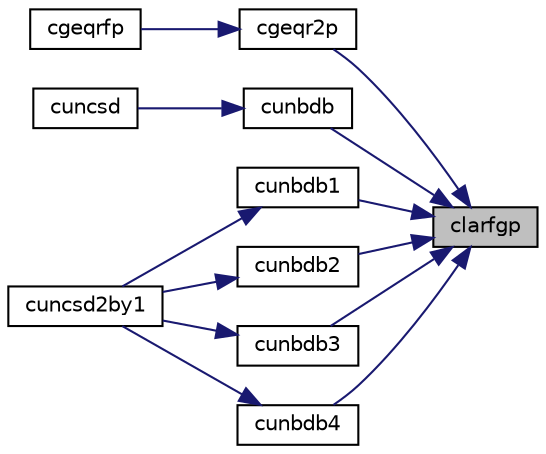 digraph "clarfgp"
{
 // LATEX_PDF_SIZE
  edge [fontname="Helvetica",fontsize="10",labelfontname="Helvetica",labelfontsize="10"];
  node [fontname="Helvetica",fontsize="10",shape=record];
  rankdir="RL";
  Node1 [label="clarfgp",height=0.2,width=0.4,color="black", fillcolor="grey75", style="filled", fontcolor="black",tooltip="CLARFGP generates an elementary reflector (Householder matrix) with non-negative beta."];
  Node1 -> Node2 [dir="back",color="midnightblue",fontsize="10",style="solid",fontname="Helvetica"];
  Node2 [label="cgeqr2p",height=0.2,width=0.4,color="black", fillcolor="white", style="filled",URL="$cgeqr2p_8f.html#a5b971cf36596a0145b900eea05be8771",tooltip="CGEQR2P computes the QR factorization of a general rectangular matrix with non-negative diagonal elem..."];
  Node2 -> Node3 [dir="back",color="midnightblue",fontsize="10",style="solid",fontname="Helvetica"];
  Node3 [label="cgeqrfp",height=0.2,width=0.4,color="black", fillcolor="white", style="filled",URL="$cgeqrfp_8f.html#a815fb74daf0dc3255daaca1070171301",tooltip="CGEQRFP"];
  Node1 -> Node4 [dir="back",color="midnightblue",fontsize="10",style="solid",fontname="Helvetica"];
  Node4 [label="cunbdb",height=0.2,width=0.4,color="black", fillcolor="white", style="filled",URL="$cunbdb_8f.html#a9cc2387e6af68f09cd2cae98f77330da",tooltip="CUNBDB"];
  Node4 -> Node5 [dir="back",color="midnightblue",fontsize="10",style="solid",fontname="Helvetica"];
  Node5 [label="cuncsd",height=0.2,width=0.4,color="black", fillcolor="white", style="filled",URL="$cuncsd_8f.html#a55ab9c7b1a2bce552037cf519201e950",tooltip="CUNCSD"];
  Node1 -> Node6 [dir="back",color="midnightblue",fontsize="10",style="solid",fontname="Helvetica"];
  Node6 [label="cunbdb1",height=0.2,width=0.4,color="black", fillcolor="white", style="filled",URL="$cunbdb1_8f.html#afc17e240b4d77b89b8418bba48d7b1e0",tooltip="CUNBDB1"];
  Node6 -> Node7 [dir="back",color="midnightblue",fontsize="10",style="solid",fontname="Helvetica"];
  Node7 [label="cuncsd2by1",height=0.2,width=0.4,color="black", fillcolor="white", style="filled",URL="$cuncsd2by1_8f.html#ad246767c55158661b5f34d5721e15a8f",tooltip="CUNCSD2BY1"];
  Node1 -> Node8 [dir="back",color="midnightblue",fontsize="10",style="solid",fontname="Helvetica"];
  Node8 [label="cunbdb2",height=0.2,width=0.4,color="black", fillcolor="white", style="filled",URL="$cunbdb2_8f.html#a027ccf6f2b90d71f28d01a42263bd3b5",tooltip="CUNBDB2"];
  Node8 -> Node7 [dir="back",color="midnightblue",fontsize="10",style="solid",fontname="Helvetica"];
  Node1 -> Node9 [dir="back",color="midnightblue",fontsize="10",style="solid",fontname="Helvetica"];
  Node9 [label="cunbdb3",height=0.2,width=0.4,color="black", fillcolor="white", style="filled",URL="$cunbdb3_8f.html#afb92ef1b967473e94d70a5fd200ee934",tooltip="CUNBDB3"];
  Node9 -> Node7 [dir="back",color="midnightblue",fontsize="10",style="solid",fontname="Helvetica"];
  Node1 -> Node10 [dir="back",color="midnightblue",fontsize="10",style="solid",fontname="Helvetica"];
  Node10 [label="cunbdb4",height=0.2,width=0.4,color="black", fillcolor="white", style="filled",URL="$cunbdb4_8f.html#a98514d51140f885632f277a31acbe636",tooltip="CUNBDB4"];
  Node10 -> Node7 [dir="back",color="midnightblue",fontsize="10",style="solid",fontname="Helvetica"];
}

